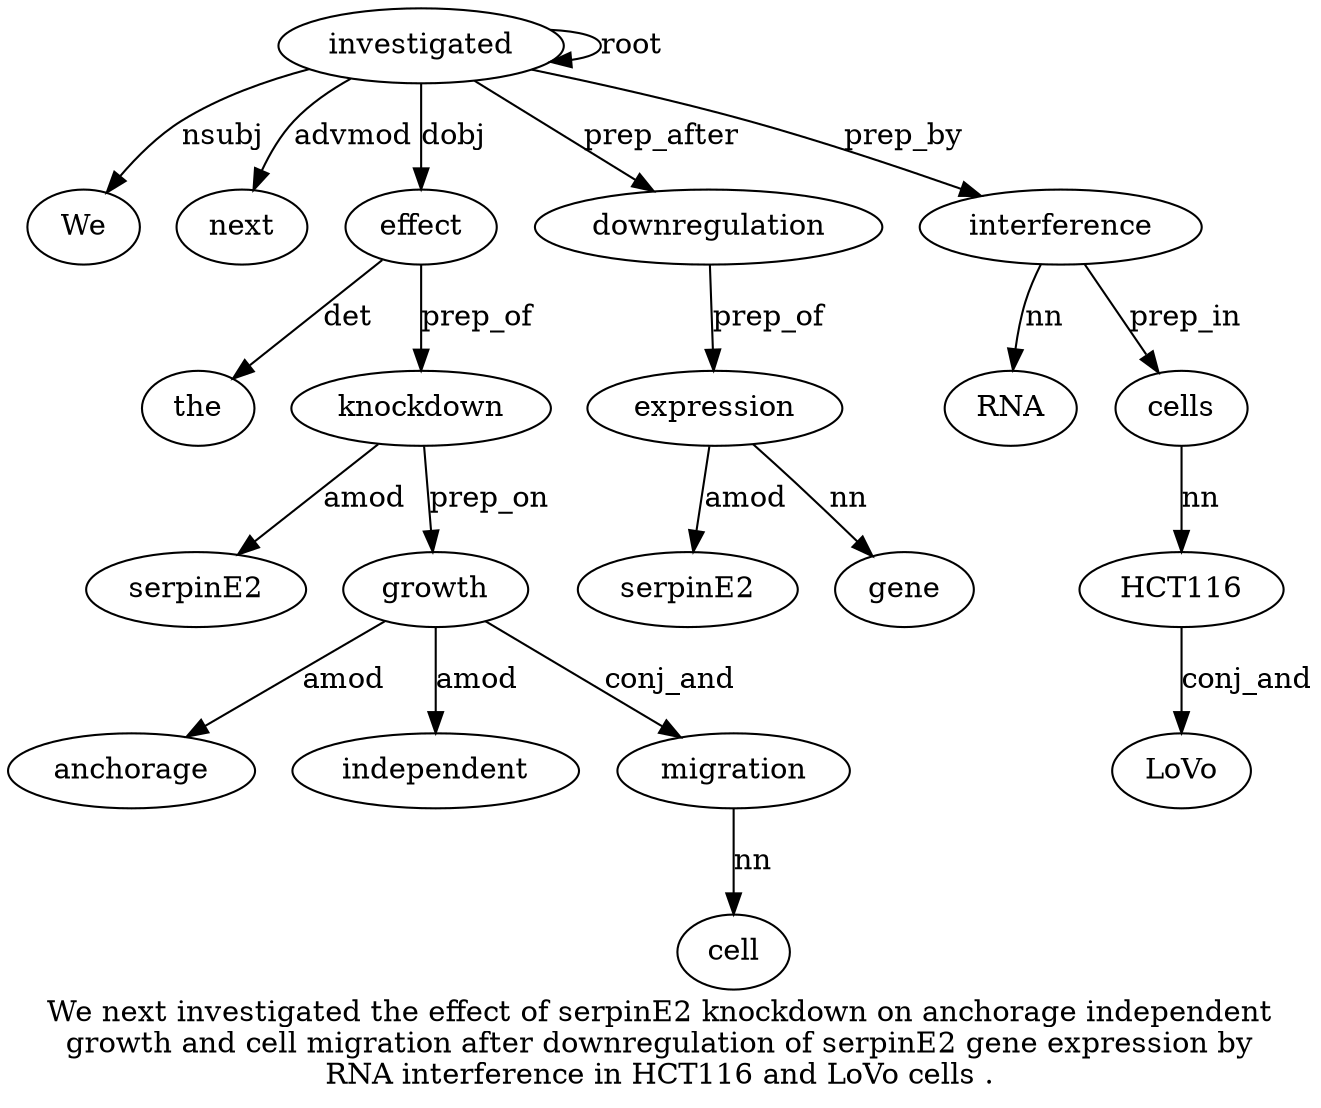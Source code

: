 digraph "We next investigated the effect of serpinE2 knockdown on anchorage independent growth and cell migration after downregulation of serpinE2 gene expression by RNA interference in HCT116 and LoVo cells ." {
label="We next investigated the effect of serpinE2 knockdown on anchorage independent
growth and cell migration after downregulation of serpinE2 gene expression by
RNA interference in HCT116 and LoVo cells .";
investigated3 [style=filled, fillcolor=white, label=investigated];
We1 [style=filled, fillcolor=white, label=We];
investigated3 -> We1  [label=nsubj];
next2 [style=filled, fillcolor=white, label=next];
investigated3 -> next2  [label=advmod];
investigated3 -> investigated3  [label=root];
effect5 [style=filled, fillcolor=white, label=effect];
the4 [style=filled, fillcolor=white, label=the];
effect5 -> the4  [label=det];
investigated3 -> effect5  [label=dobj];
knockdown8 [style=filled, fillcolor=white, label=knockdown];
serpinE27 [style=filled, fillcolor=white, label=serpinE2];
knockdown8 -> serpinE27  [label=amod];
effect5 -> knockdown8  [label=prep_of];
growth12 [style=filled, fillcolor=white, label=growth];
anchorage10 [style=filled, fillcolor=white, label=anchorage];
growth12 -> anchorage10  [label=amod];
independent11 [style=filled, fillcolor=white, label=independent];
growth12 -> independent11  [label=amod];
knockdown8 -> growth12  [label=prep_on];
migration15 [style=filled, fillcolor=white, label=migration];
cell14 [style=filled, fillcolor=white, label=cell];
migration15 -> cell14  [label=nn];
growth12 -> migration15  [label=conj_and];
downregulation17 [style=filled, fillcolor=white, label=downregulation];
investigated3 -> downregulation17  [label=prep_after];
expression21 [style=filled, fillcolor=white, label=expression];
serpinE219 [style=filled, fillcolor=white, label=serpinE2];
expression21 -> serpinE219  [label=amod];
gene20 [style=filled, fillcolor=white, label=gene];
expression21 -> gene20  [label=nn];
downregulation17 -> expression21  [label=prep_of];
interference24 [style=filled, fillcolor=white, label=interference];
RNA23 [style=filled, fillcolor=white, label=RNA];
interference24 -> RNA23  [label=nn];
investigated3 -> interference24  [label=prep_by];
cells29 [style=filled, fillcolor=white, label=cells];
HCT1162 [style=filled, fillcolor=white, label=HCT116];
cells29 -> HCT1162  [label=nn];
LoVo28 [style=filled, fillcolor=white, label=LoVo];
HCT1162 -> LoVo28  [label=conj_and];
interference24 -> cells29  [label=prep_in];
}

